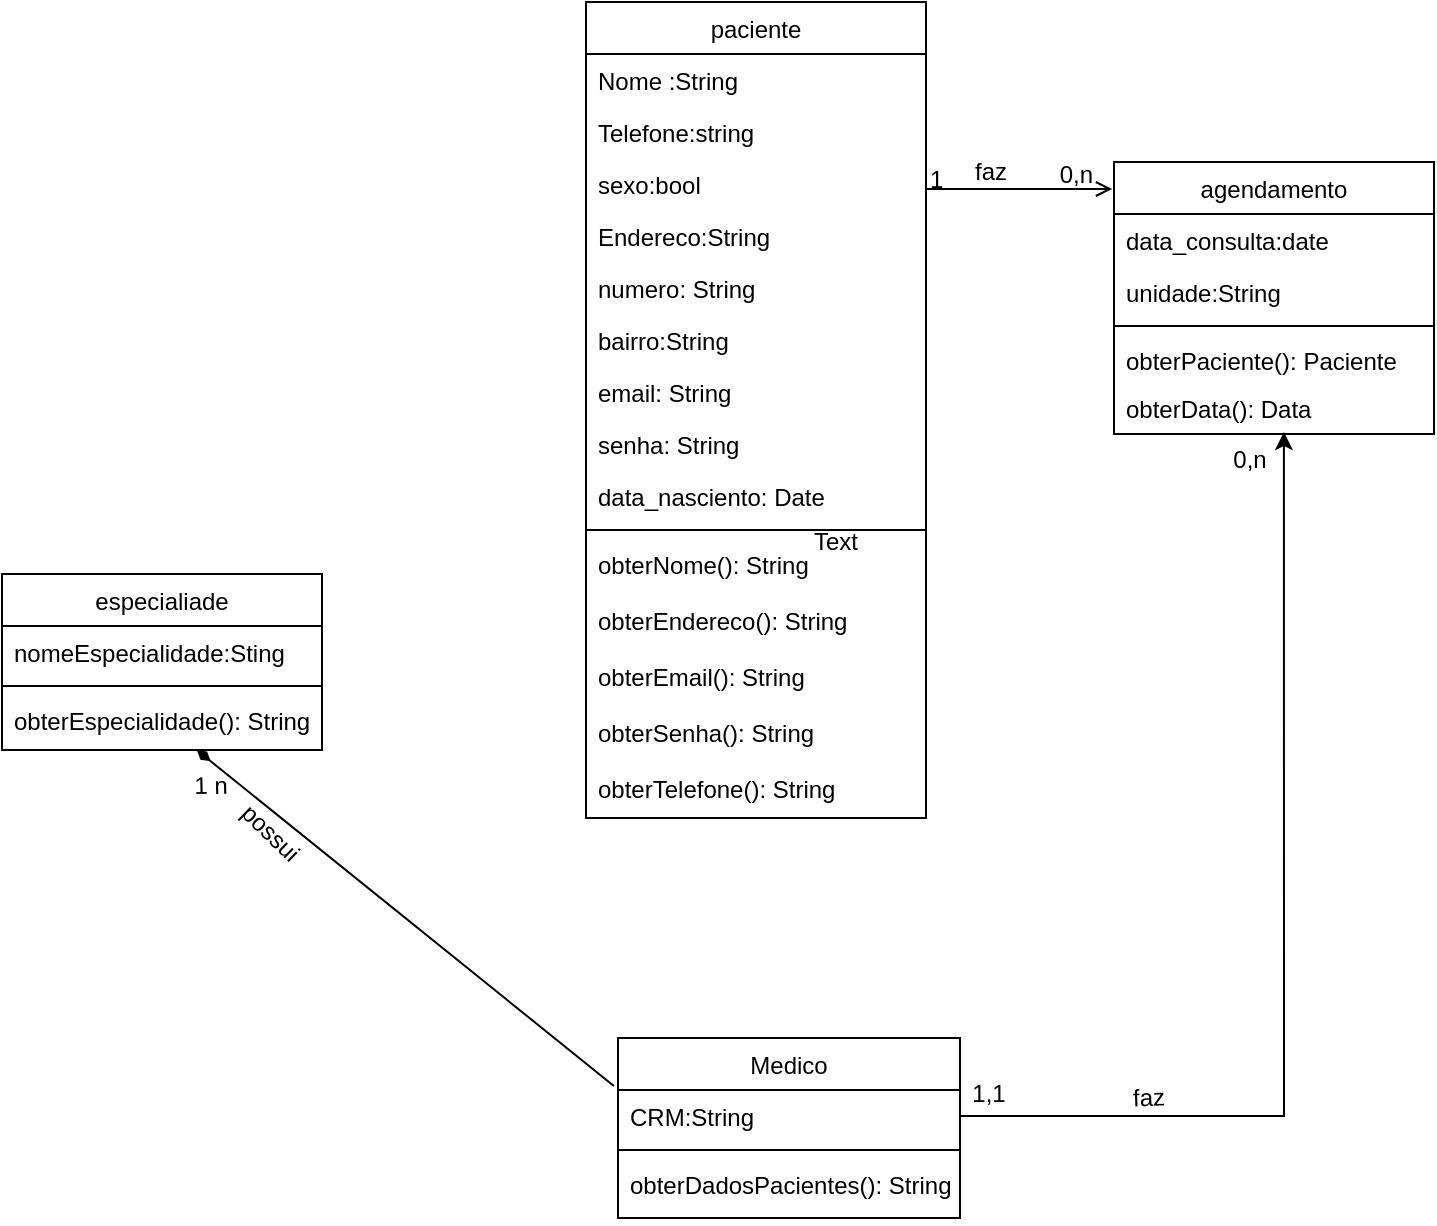 <mxfile version="22.1.2" type="device">
  <diagram id="C5RBs43oDa-KdzZeNtuy" name="Page-1">
    <mxGraphModel dx="1925" dy="648" grid="0" gridSize="10" guides="1" tooltips="1" connect="1" arrows="1" fold="1" page="1" pageScale="1" pageWidth="827" pageHeight="1169" math="0" shadow="0">
      <root>
        <mxCell id="WIyWlLk6GJQsqaUBKTNV-0" />
        <mxCell id="WIyWlLk6GJQsqaUBKTNV-1" parent="WIyWlLk6GJQsqaUBKTNV-0" />
        <mxCell id="zkfFHV4jXpPFQw0GAbJ--0" value="paciente" style="swimlane;fontStyle=0;align=center;verticalAlign=top;childLayout=stackLayout;horizontal=1;startSize=26;horizontalStack=0;resizeParent=1;resizeLast=0;collapsible=1;marginBottom=0;rounded=0;shadow=0;strokeWidth=1;" parent="WIyWlLk6GJQsqaUBKTNV-1" vertex="1">
          <mxGeometry x="287" y="9" width="170" height="408" as="geometry">
            <mxRectangle x="230" y="140" width="160" height="26" as="alternateBounds" />
          </mxGeometry>
        </mxCell>
        <mxCell id="zkfFHV4jXpPFQw0GAbJ--1" value="Nome :String " style="text;align=left;verticalAlign=top;spacingLeft=4;spacingRight=4;overflow=hidden;rotatable=0;points=[[0,0.5],[1,0.5]];portConstraint=eastwest;" parent="zkfFHV4jXpPFQw0GAbJ--0" vertex="1">
          <mxGeometry y="26" width="170" height="26" as="geometry" />
        </mxCell>
        <mxCell id="zkfFHV4jXpPFQw0GAbJ--2" value="Telefone:string" style="text;align=left;verticalAlign=top;spacingLeft=4;spacingRight=4;overflow=hidden;rotatable=0;points=[[0,0.5],[1,0.5]];portConstraint=eastwest;rounded=0;shadow=0;html=0;" parent="zkfFHV4jXpPFQw0GAbJ--0" vertex="1">
          <mxGeometry y="52" width="170" height="26" as="geometry" />
        </mxCell>
        <mxCell id="4gbEBOc2m8eoRENVfFfx-8" value="sexo:bool" style="text;align=left;verticalAlign=top;spacingLeft=4;spacingRight=4;overflow=hidden;rotatable=0;points=[[0,0.5],[1,0.5]];portConstraint=eastwest;rounded=0;shadow=0;html=0;" parent="zkfFHV4jXpPFQw0GAbJ--0" vertex="1">
          <mxGeometry y="78" width="170" height="26" as="geometry" />
        </mxCell>
        <mxCell id="4gbEBOc2m8eoRENVfFfx-0" value="Endereco:String " style="text;align=left;verticalAlign=top;spacingLeft=4;spacingRight=4;overflow=hidden;rotatable=0;points=[[0,0.5],[1,0.5]];portConstraint=eastwest;rounded=0;shadow=0;html=0;" parent="zkfFHV4jXpPFQw0GAbJ--0" vertex="1">
          <mxGeometry y="104" width="170" height="26" as="geometry" />
        </mxCell>
        <mxCell id="4gbEBOc2m8eoRENVfFfx-1" value="numero: String" style="text;align=left;verticalAlign=top;spacingLeft=4;spacingRight=4;overflow=hidden;rotatable=0;points=[[0,0.5],[1,0.5]];portConstraint=eastwest;rounded=0;shadow=0;html=0;" parent="zkfFHV4jXpPFQw0GAbJ--0" vertex="1">
          <mxGeometry y="130" width="170" height="26" as="geometry" />
        </mxCell>
        <mxCell id="4gbEBOc2m8eoRENVfFfx-2" value="bairro:String " style="text;align=left;verticalAlign=top;spacingLeft=4;spacingRight=4;overflow=hidden;rotatable=0;points=[[0,0.5],[1,0.5]];portConstraint=eastwest;rounded=0;shadow=0;html=0;" parent="zkfFHV4jXpPFQw0GAbJ--0" vertex="1">
          <mxGeometry y="156" width="170" height="26" as="geometry" />
        </mxCell>
        <mxCell id="4gbEBOc2m8eoRENVfFfx-20" value="email: String" style="text;align=left;verticalAlign=top;spacingLeft=4;spacingRight=4;overflow=hidden;rotatable=0;points=[[0,0.5],[1,0.5]];portConstraint=eastwest;rounded=0;shadow=0;html=0;" parent="zkfFHV4jXpPFQw0GAbJ--0" vertex="1">
          <mxGeometry y="182" width="170" height="26" as="geometry" />
        </mxCell>
        <mxCell id="4gbEBOc2m8eoRENVfFfx-21" value="senha: String" style="text;align=left;verticalAlign=top;spacingLeft=4;spacingRight=4;overflow=hidden;rotatable=0;points=[[0,0.5],[1,0.5]];portConstraint=eastwest;rounded=0;shadow=0;html=0;" parent="zkfFHV4jXpPFQw0GAbJ--0" vertex="1">
          <mxGeometry y="208" width="170" height="26" as="geometry" />
        </mxCell>
        <mxCell id="4gbEBOc2m8eoRENVfFfx-9" value="data_nasciento: Date" style="text;align=left;verticalAlign=top;spacingLeft=4;spacingRight=4;overflow=hidden;rotatable=0;points=[[0,0.5],[1,0.5]];portConstraint=eastwest;rounded=0;shadow=0;html=0;" parent="zkfFHV4jXpPFQw0GAbJ--0" vertex="1">
          <mxGeometry y="234" width="170" height="26" as="geometry" />
        </mxCell>
        <mxCell id="zkfFHV4jXpPFQw0GAbJ--4" value="" style="line;html=1;strokeWidth=1;align=left;verticalAlign=middle;spacingTop=-1;spacingLeft=3;spacingRight=3;rotatable=0;labelPosition=right;points=[];portConstraint=eastwest;" parent="zkfFHV4jXpPFQw0GAbJ--0" vertex="1">
          <mxGeometry y="260" width="170" height="8" as="geometry" />
        </mxCell>
        <mxCell id="zkfFHV4jXpPFQw0GAbJ--5" value="obterNome(): String" style="text;align=left;verticalAlign=top;spacingLeft=4;spacingRight=4;overflow=hidden;rotatable=0;points=[[0,0.5],[1,0.5]];portConstraint=eastwest;" parent="zkfFHV4jXpPFQw0GAbJ--0" vertex="1">
          <mxGeometry y="268" width="170" height="28" as="geometry" />
        </mxCell>
        <mxCell id="4gbEBOc2m8eoRENVfFfx-23" value="obterEndereco(): String" style="text;align=left;verticalAlign=top;spacingLeft=4;spacingRight=4;overflow=hidden;rotatable=0;points=[[0,0.5],[1,0.5]];portConstraint=eastwest;" parent="zkfFHV4jXpPFQw0GAbJ--0" vertex="1">
          <mxGeometry y="296" width="170" height="28" as="geometry" />
        </mxCell>
        <mxCell id="4gbEBOc2m8eoRENVfFfx-64" value="obterEmail(): String" style="text;align=left;verticalAlign=top;spacingLeft=4;spacingRight=4;overflow=hidden;rotatable=0;points=[[0,0.5],[1,0.5]];portConstraint=eastwest;" parent="zkfFHV4jXpPFQw0GAbJ--0" vertex="1">
          <mxGeometry y="324" width="170" height="28" as="geometry" />
        </mxCell>
        <mxCell id="4gbEBOc2m8eoRENVfFfx-65" value="obterSenha(): String" style="text;align=left;verticalAlign=top;spacingLeft=4;spacingRight=4;overflow=hidden;rotatable=0;points=[[0,0.5],[1,0.5]];portConstraint=eastwest;" parent="zkfFHV4jXpPFQw0GAbJ--0" vertex="1">
          <mxGeometry y="352" width="170" height="28" as="geometry" />
        </mxCell>
        <mxCell id="4gbEBOc2m8eoRENVfFfx-67" value="obterTelefone(): String" style="text;align=left;verticalAlign=top;spacingLeft=4;spacingRight=4;overflow=hidden;rotatable=0;points=[[0,0.5],[1,0.5]];portConstraint=eastwest;" parent="zkfFHV4jXpPFQw0GAbJ--0" vertex="1">
          <mxGeometry y="380" width="170" height="28" as="geometry" />
        </mxCell>
        <mxCell id="zkfFHV4jXpPFQw0GAbJ--6" value="Medico" style="swimlane;fontStyle=0;align=center;verticalAlign=top;childLayout=stackLayout;horizontal=1;startSize=26;horizontalStack=0;resizeParent=1;resizeLast=0;collapsible=1;marginBottom=0;rounded=0;shadow=0;strokeWidth=1;" parent="WIyWlLk6GJQsqaUBKTNV-1" vertex="1">
          <mxGeometry x="303" y="527" width="171" height="90" as="geometry">
            <mxRectangle x="130" y="380" width="160" height="26" as="alternateBounds" />
          </mxGeometry>
        </mxCell>
        <mxCell id="zkfFHV4jXpPFQw0GAbJ--7" value="CRM:String" style="text;align=left;verticalAlign=top;spacingLeft=4;spacingRight=4;overflow=hidden;rotatable=0;points=[[0,0.5],[1,0.5]];portConstraint=eastwest;" parent="zkfFHV4jXpPFQw0GAbJ--6" vertex="1">
          <mxGeometry y="26" width="171" height="26" as="geometry" />
        </mxCell>
        <mxCell id="zkfFHV4jXpPFQw0GAbJ--9" value="" style="line;html=1;strokeWidth=1;align=left;verticalAlign=middle;spacingTop=-1;spacingLeft=3;spacingRight=3;rotatable=0;labelPosition=right;points=[];portConstraint=eastwest;" parent="zkfFHV4jXpPFQw0GAbJ--6" vertex="1">
          <mxGeometry y="52" width="171" height="8" as="geometry" />
        </mxCell>
        <mxCell id="4gbEBOc2m8eoRENVfFfx-27" value="obterDadosPacientes(): String" style="text;align=left;verticalAlign=top;spacingLeft=4;spacingRight=4;overflow=hidden;rotatable=0;points=[[0,0.5],[1,0.5]];portConstraint=eastwest;" parent="zkfFHV4jXpPFQw0GAbJ--6" vertex="1">
          <mxGeometry y="60" width="171" height="30" as="geometry" />
        </mxCell>
        <mxCell id="zkfFHV4jXpPFQw0GAbJ--26" value="" style="endArrow=open;shadow=0;strokeWidth=1;rounded=0;endFill=1;edgeStyle=elbowEdgeStyle;elbow=vertical;entryX=-0.006;entryY=0.1;entryDx=0;entryDy=0;entryPerimeter=0;" parent="WIyWlLk6GJQsqaUBKTNV-1" source="zkfFHV4jXpPFQw0GAbJ--0" target="4gbEBOc2m8eoRENVfFfx-15" edge="1">
          <mxGeometry x="0.5" y="41" relative="1" as="geometry">
            <mxPoint x="380" y="192" as="sourcePoint" />
            <mxPoint x="610" y="165" as="targetPoint" />
            <mxPoint x="-40" y="32" as="offset" />
          </mxGeometry>
        </mxCell>
        <mxCell id="zkfFHV4jXpPFQw0GAbJ--27" value="1" style="resizable=0;align=left;verticalAlign=bottom;labelBackgroundColor=none;fontSize=12;" parent="zkfFHV4jXpPFQw0GAbJ--26" connectable="0" vertex="1">
          <mxGeometry x="-1" relative="1" as="geometry">
            <mxPoint y="4" as="offset" />
          </mxGeometry>
        </mxCell>
        <mxCell id="zkfFHV4jXpPFQw0GAbJ--29" value="faz" style="text;html=1;resizable=0;points=[];;align=center;verticalAlign=middle;labelBackgroundColor=none;rounded=0;shadow=0;strokeWidth=1;fontSize=12;" parent="zkfFHV4jXpPFQw0GAbJ--26" vertex="1" connectable="0">
          <mxGeometry x="0.5" y="49" relative="1" as="geometry">
            <mxPoint x="-38" y="40" as="offset" />
          </mxGeometry>
        </mxCell>
        <mxCell id="4gbEBOc2m8eoRENVfFfx-15" value="agendamento" style="swimlane;fontStyle=0;align=center;verticalAlign=top;childLayout=stackLayout;horizontal=1;startSize=26;horizontalStack=0;resizeParent=1;resizeLast=0;collapsible=1;marginBottom=0;rounded=0;shadow=0;strokeWidth=1;" parent="WIyWlLk6GJQsqaUBKTNV-1" vertex="1">
          <mxGeometry x="551" y="89" width="160" height="136" as="geometry">
            <mxRectangle x="130" y="380" width="160" height="26" as="alternateBounds" />
          </mxGeometry>
        </mxCell>
        <mxCell id="4gbEBOc2m8eoRENVfFfx-16" value="data_consulta:date" style="text;align=left;verticalAlign=top;spacingLeft=4;spacingRight=4;overflow=hidden;rotatable=0;points=[[0,0.5],[1,0.5]];portConstraint=eastwest;" parent="4gbEBOc2m8eoRENVfFfx-15" vertex="1">
          <mxGeometry y="26" width="160" height="26" as="geometry" />
        </mxCell>
        <mxCell id="4gbEBOc2m8eoRENVfFfx-63" value="unidade:String" style="text;align=left;verticalAlign=top;spacingLeft=4;spacingRight=4;overflow=hidden;rotatable=0;points=[[0,0.5],[1,0.5]];portConstraint=eastwest;" parent="4gbEBOc2m8eoRENVfFfx-15" vertex="1">
          <mxGeometry y="52" width="160" height="26" as="geometry" />
        </mxCell>
        <mxCell id="4gbEBOc2m8eoRENVfFfx-18" value="" style="line;html=1;strokeWidth=1;align=left;verticalAlign=middle;spacingTop=-1;spacingLeft=3;spacingRight=3;rotatable=0;labelPosition=right;points=[];portConstraint=eastwest;" parent="4gbEBOc2m8eoRENVfFfx-15" vertex="1">
          <mxGeometry y="78" width="160" height="8" as="geometry" />
        </mxCell>
        <mxCell id="4gbEBOc2m8eoRENVfFfx-19" value="obterPaciente(): Paciente" style="text;align=left;verticalAlign=top;spacingLeft=4;spacingRight=4;overflow=hidden;rotatable=0;points=[[0,0.5],[1,0.5]];portConstraint=eastwest;fontStyle=0" parent="4gbEBOc2m8eoRENVfFfx-15" vertex="1">
          <mxGeometry y="86" width="160" height="24" as="geometry" />
        </mxCell>
        <mxCell id="4gbEBOc2m8eoRENVfFfx-25" value="obterData(): Data" style="text;align=left;verticalAlign=top;spacingLeft=4;spacingRight=4;overflow=hidden;rotatable=0;points=[[0,0.5],[1,0.5]];portConstraint=eastwest;fontStyle=0" parent="4gbEBOc2m8eoRENVfFfx-15" vertex="1">
          <mxGeometry y="110" width="160" height="26" as="geometry" />
        </mxCell>
        <mxCell id="4gbEBOc2m8eoRENVfFfx-60" value="0,n" style="resizable=0;align=right;verticalAlign=bottom;labelBackgroundColor=none;fontSize=12;" parent="WIyWlLk6GJQsqaUBKTNV-1" connectable="0" vertex="1">
          <mxGeometry x="542" y="104.0" as="geometry" />
        </mxCell>
        <mxCell id="4gbEBOc2m8eoRENVfFfx-70" value="especialiade" style="swimlane;fontStyle=0;align=center;verticalAlign=top;childLayout=stackLayout;horizontal=1;startSize=26;horizontalStack=0;resizeParent=1;resizeLast=0;collapsible=1;marginBottom=0;rounded=0;shadow=0;strokeWidth=1;" parent="WIyWlLk6GJQsqaUBKTNV-1" vertex="1">
          <mxGeometry x="-5" y="295" width="160" height="88" as="geometry">
            <mxRectangle x="130" y="380" width="160" height="26" as="alternateBounds" />
          </mxGeometry>
        </mxCell>
        <mxCell id="4gbEBOc2m8eoRENVfFfx-71" value="nomeEspecialidade:Sting" style="text;align=left;verticalAlign=top;spacingLeft=4;spacingRight=4;overflow=hidden;rotatable=0;points=[[0,0.5],[1,0.5]];portConstraint=eastwest;" parent="4gbEBOc2m8eoRENVfFfx-70" vertex="1">
          <mxGeometry y="26" width="160" height="26" as="geometry" />
        </mxCell>
        <mxCell id="4gbEBOc2m8eoRENVfFfx-72" value="" style="line;html=1;strokeWidth=1;align=left;verticalAlign=middle;spacingTop=-1;spacingLeft=3;spacingRight=3;rotatable=0;labelPosition=right;points=[];portConstraint=eastwest;" parent="4gbEBOc2m8eoRENVfFfx-70" vertex="1">
          <mxGeometry y="52" width="160" height="8" as="geometry" />
        </mxCell>
        <mxCell id="4gbEBOc2m8eoRENVfFfx-73" value="obterEspecialidade(): String" style="text;align=left;verticalAlign=top;spacingLeft=4;spacingRight=4;overflow=hidden;rotatable=0;points=[[0,0.5],[1,0.5]];portConstraint=eastwest;" parent="4gbEBOc2m8eoRENVfFfx-70" vertex="1">
          <mxGeometry y="60" width="160" height="28" as="geometry" />
        </mxCell>
        <mxCell id="4gbEBOc2m8eoRENVfFfx-75" value="possui" style="text;html=1;align=center;verticalAlign=middle;resizable=0;points=[];autosize=1;strokeColor=none;fillColor=none;rotation=44;" parent="WIyWlLk6GJQsqaUBKTNV-1" vertex="1">
          <mxGeometry x="102" y="411" width="53" height="26" as="geometry" />
        </mxCell>
        <mxCell id="4gbEBOc2m8eoRENVfFfx-77" value="" style="endArrow=diamondThin;html=1;rounded=0;exitX=-0.012;exitY=-0.077;exitDx=0;exitDy=0;exitPerimeter=0;endFill=1;" parent="WIyWlLk6GJQsqaUBKTNV-1" source="zkfFHV4jXpPFQw0GAbJ--7" target="4gbEBOc2m8eoRENVfFfx-73" edge="1">
          <mxGeometry width="50" height="50" relative="1" as="geometry">
            <mxPoint x="132" y="668" as="sourcePoint" />
            <mxPoint x="182" y="618" as="targetPoint" />
          </mxGeometry>
        </mxCell>
        <mxCell id="4gbEBOc2m8eoRENVfFfx-79" value="1" style="text;html=1;align=center;verticalAlign=middle;resizable=0;points=[];autosize=1;strokeColor=none;fillColor=none;rotation=-1;" parent="WIyWlLk6GJQsqaUBKTNV-1" vertex="1">
          <mxGeometry x="81" y="388" width="25" height="26" as="geometry" />
        </mxCell>
        <mxCell id="4gbEBOc2m8eoRENVfFfx-80" value="n" style="text;html=1;align=center;verticalAlign=middle;resizable=0;points=[];autosize=1;strokeColor=none;fillColor=none;rotation=-1;" parent="WIyWlLk6GJQsqaUBKTNV-1" vertex="1">
          <mxGeometry x="91" y="388" width="25" height="26" as="geometry" />
        </mxCell>
        <mxCell id="kuMtH1osQAzYAQVV63_t-6" style="edgeStyle=orthogonalEdgeStyle;rounded=0;orthogonalLoop=1;jettySize=auto;html=1;exitX=1;exitY=0.5;exitDx=0;exitDy=0;entryX=0.531;entryY=0.962;entryDx=0;entryDy=0;entryPerimeter=0;" edge="1" parent="WIyWlLk6GJQsqaUBKTNV-1" source="zkfFHV4jXpPFQw0GAbJ--7" target="4gbEBOc2m8eoRENVfFfx-25">
          <mxGeometry relative="1" as="geometry" />
        </mxCell>
        <mxCell id="kuMtH1osQAzYAQVV63_t-7" value="faz" style="text;html=1;align=center;verticalAlign=middle;resizable=0;points=[];autosize=1;strokeColor=none;fillColor=none;rotation=-2;" vertex="1" parent="WIyWlLk6GJQsqaUBKTNV-1">
          <mxGeometry x="551" y="544" width="34" height="26" as="geometry" />
        </mxCell>
        <mxCell id="kuMtH1osQAzYAQVV63_t-8" value="1,1" style="text;html=1;align=center;verticalAlign=middle;resizable=0;points=[];autosize=1;strokeColor=none;fillColor=none;" vertex="1" parent="WIyWlLk6GJQsqaUBKTNV-1">
          <mxGeometry x="470" y="542" width="35" height="26" as="geometry" />
        </mxCell>
        <mxCell id="kuMtH1osQAzYAQVV63_t-9" value="Text" style="text;html=1;strokeColor=none;fillColor=none;align=center;verticalAlign=middle;whiteSpace=wrap;rounded=0;" vertex="1" parent="WIyWlLk6GJQsqaUBKTNV-1">
          <mxGeometry x="382" y="264" width="60" height="30" as="geometry" />
        </mxCell>
        <mxCell id="kuMtH1osQAzYAQVV63_t-10" value="0,n" style="text;html=1;strokeColor=none;fillColor=none;align=center;verticalAlign=middle;whiteSpace=wrap;rounded=0;" vertex="1" parent="WIyWlLk6GJQsqaUBKTNV-1">
          <mxGeometry x="589" y="223" width="60" height="30" as="geometry" />
        </mxCell>
      </root>
    </mxGraphModel>
  </diagram>
</mxfile>
